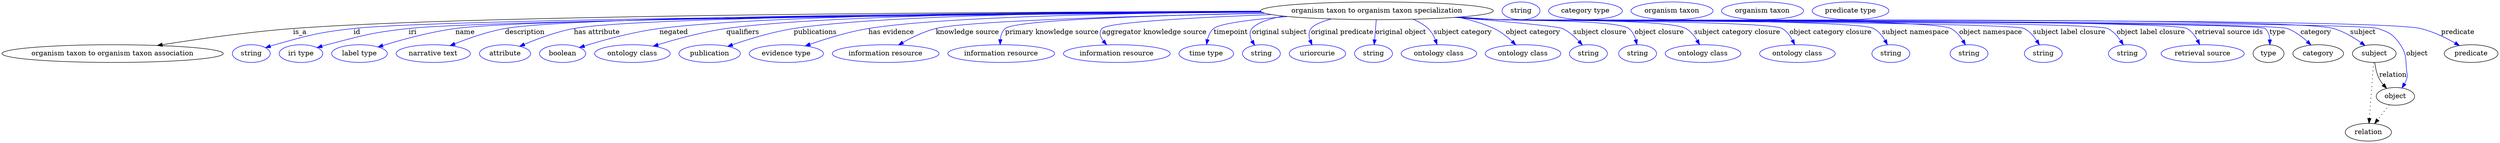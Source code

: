 digraph {
	graph [bb="0,0,5072.5,283"];
	node [label="\N"];
	"organism taxon to organism taxon specialization"	[height=0.5,
		label="organism taxon to organism taxon specialization",
		pos="2792.9,265",
		width=6.5716];
	"organism taxon to organism taxon association"	[height=0.5,
		pos="224.88,178",
		width=6.2467];
	"organism taxon to organism taxon specialization" -> "organism taxon to organism taxon association"	[label=is_a,
		lp="604.88,221.5",
		pos="e,315.93,194.53 2556.7,263.83 2069.3,262.88 966.64,257.55 590.88,229 500.95,222.17 399.37,207.75 326.08,196.15"];
	id	[color=blue,
		height=0.5,
		label=string,
		pos="505.88,178",
		width=1.0652];
	"organism taxon to organism taxon specialization" -> id	[color=blue,
		label=id,
		lp="720.88,221.5",
		pos="e,534.87,189.98 2558.5,262.52 2053.3,258.97 892.66,248.77 713.88,229 641.71,221.02 623.82,215.5 553.88,196 550.77,195.13 547.57,\
194.17 544.38,193.15",
		style=solid];
	iri	[color=blue,
		height=0.5,
		label="iri type",
		pos="606.88,178",
		width=1.2277];
	"organism taxon to organism taxon specialization" -> iri	[color=blue,
		label=iri,
		lp="833.88,221.5",
		pos="e,639.79,190.2 2558.9,262.18 2074.6,258.08 993.66,247.02 825.88,229 751.09,220.97 732.7,214.85 659.88,196 656.5,195.13 653.03,194.16 \
649.54,193.15",
		style=solid];
	name	[color=blue,
		height=0.5,
		label="label type",
		pos="725.88,178",
		width=1.5707];
	"organism taxon to organism taxon specialization" -> name	[color=blue,
		label=name,
		lp="940.88,221.5",
		pos="e,763.84,191.54 2558.2,262.65 2091.6,259.53 1078.7,250.36 920.88,229 869.74,222.08 812.73,206.51 773.63,194.57",
		style=solid];
	description	[color=blue,
		height=0.5,
		label="narrative text",
		pos="875.88,178",
		width=2.0943];
	"organism taxon to organism taxon specialization" -> description	[color=blue,
		label=description,
		lp="1061.4,221.5",
		pos="e,909.93,194.14 2556.8,263.43 2109.1,261.75 1167.8,255.11 1020.9,229 985.82,222.77 947.82,209.4 919.52,198.06",
		style=solid];
	"has attribute"	[color=blue,
		height=0.5,
		label=attribute,
		pos="1020.9,178",
		width=1.4443];
	"organism taxon to organism taxon specialization" -> "has attribute"	[color=blue,
		label="has attribute",
		lp="1206.9,221.5",
		pos="e,1050.5,192.82 2557.5,263.16 2138.2,261.04 1293.1,253.71 1159.9,229 1124.9,222.52 1087.1,208.39 1059.7,196.8",
		style=solid];
	negated	[color=blue,
		height=0.5,
		label=boolean,
		pos="1137.9,178",
		width=1.2999];
	"organism taxon to organism taxon specialization" -> negated	[color=blue,
		label=negated,
		lp="1362.9,221.5",
		pos="e,1172.1,190.46 2556.4,264.24 2205.3,263.58 1562.9,258.23 1333.9,229 1280.6,222.2 1221,205.66 1181.6,193.46",
		style=solid];
	qualifiers	[color=blue,
		height=0.5,
		label="ontology class",
		pos="1278.9,178",
		width=2.1304];
	"organism taxon to organism taxon specialization" -> qualifiers	[color=blue,
		label=qualifiers,
		lp="1503.4,221.5",
		pos="e,1321.2,193.07 2556.3,264.25 2233.7,263.47 1672.5,257.81 1469.9,229 1422.1,222.2 1369,207.74 1331,196.11",
		style=solid];
	publications	[color=blue,
		height=0.5,
		label=publication,
		pos="1435.9,178",
		width=1.7332];
	"organism taxon to organism taxon specialization" -> publications	[color=blue,
		label=publications,
		lp="1650.9,221.5",
		pos="e,1472.6,192.71 2556.5,264.14 2264,263.07 1783.1,256.9 1606.9,229 1563.8,222.18 1516.3,207.69 1482.3,196.06",
		style=solid];
	"has evidence"	[color=blue,
		height=0.5,
		label="evidence type",
		pos="1591.9,178",
		width=2.0943];
	"organism taxon to organism taxon specialization" -> "has evidence"	[color=blue,
		label="has evidence",
		lp="1805.4,221.5",
		pos="e,1630.4,193.61 2557.7,263.03 2300.9,260.74 1906.7,253.22 1758.9,229 1718,222.3 1673.1,208.48 1640.2,197.06",
		style=solid];
	"knowledge source"	[color=blue,
		height=0.5,
		label="information resource",
		pos="1793.9,178",
		width=3.015];
	"organism taxon to organism taxon specialization" -> "knowledge source"	[color=blue,
		label="knowledge source",
		lp="1960.4,221.5",
		pos="e,1820,195.59 2565.3,260.02 2320.9,254.96 1958.9,244.92 1895.9,229 1872.4,223.07 1847.9,211.31 1828.9,200.68",
		style=solid];
	"primary knowledge source"	[color=blue,
		height=0.5,
		label="information resource",
		pos="2028.9,178",
		width=3.015];
	"organism taxon to organism taxon specialization" -> "primary knowledge source"	[color=blue,
		label="primary knowledge source",
		lp="2131.9,221.5",
		pos="e,2026.6,196.41 2564.2,260.36 2348.9,255.87 2056.5,246.57 2036.9,229 2030.5,223.34 2027.9,214.82 2027,206.41",
		style=solid];
	"aggregator knowledge source"	[color=blue,
		height=0.5,
		label="information resource",
		pos="2263.9,178",
		width=3.015];
	"organism taxon to organism taxon specialization" -> "aggregator knowledge source"	[color=blue,
		label="aggregator knowledge source",
		lp="2340.4,221.5",
		pos="e,2243.1,195.97 2578.7,257.33 2426.1,251.5 2246,241.93 2233.9,229 2226.9,221.54 2230.1,212.18 2236.5,203.58",
		style=solid];
	timepoint	[color=blue,
		height=0.5,
		label="time type",
		pos="2445.9,178",
		width=1.5346];
	"organism taxon to organism taxon specialization" -> timepoint	[color=blue,
		label=timepoint,
		lp="2495.9,221.5",
		pos="e,2446.4,196.47 2611.5,253.37 2540.8,247.64 2473.6,239.54 2460.9,229 2454.1,223.41 2450.3,214.91 2448.2,206.49",
		style=solid];
	"original subject"	[color=blue,
		height=0.5,
		label=string,
		pos="2557.9,178",
		width=1.0652];
	"organism taxon to organism taxon specialization" -> "original subject"	[color=blue,
		label="original subject",
		lp="2594.9,221.5",
		pos="e,2544.1,194.92 2602.9,254.25 2573.4,248.91 2549.3,240.91 2538.9,229 2532.6,221.83 2534.4,212.39 2538.8,203.65",
		style=solid];
	"original predicate"	[color=blue,
		height=0.5,
		label=uriorcurie,
		pos="2671.9,178",
		width=1.5887];
	"organism taxon to organism taxon specialization" -> "original predicate"	[color=blue,
		label="original predicate",
		lp="2722.4,221.5",
		pos="e,2660.8,195.76 2700,248.38 2681,243.27 2664.9,236.85 2658.9,229 2653.6,222.16 2654.1,213.39 2656.9,205.11",
		style=solid];
	"original object"	[color=blue,
		height=0.5,
		label=string,
		pos="2785.9,178",
		width=1.0652];
	"organism taxon to organism taxon specialization" -> "original object"	[color=blue,
		label="original object",
		lp="2841.4,221.5",
		pos="e,2787.3,196.18 2791.5,246.8 2790.5,235.16 2789.2,219.55 2788.1,206.24",
		style=solid];
	"subject category"	[color=blue,
		height=0.5,
		label="ontology class",
		pos="2918.9,178",
		width=2.1304];
	"organism taxon to organism taxon specialization" -> "subject category"	[color=blue,
		label="subject category",
		lp="2967.4,221.5",
		pos="e,2915,196.4 2866.5,247.89 2877.6,243.13 2888.2,236.97 2896.9,229 2903.6,222.84 2908.4,214.24 2911.7,205.9",
		style=solid];
	"object category"	[color=blue,
		height=0.5,
		label="ontology class",
		pos="3089.9,178",
		width=2.1304];
	"organism taxon to organism taxon specialization" -> "object category"	[color=blue,
		label="object category",
		lp="3110.4,221.5",
		pos="e,3075.1,195.73 2957.6,252.02 2982.8,246.73 3008,239.32 3030.9,229 3044.5,222.83 3057.5,212.54 3067.8,202.9",
		style=solid];
	"subject closure"	[color=blue,
		height=0.5,
		label=string,
		pos="3222.9,178",
		width=1.0652];
	"organism taxon to organism taxon specialization" -> "subject closure"	[color=blue,
		label="subject closure",
		lp="3246.4,221.5",
		pos="e,3210.4,195.51 2951.4,251.63 3049.8,243.56 3159.5,233.69 3169.9,229 3182.8,223.16 3194.6,212.86 3203.7,203.11",
		style=solid];
	"object closure"	[color=blue,
		height=0.5,
		label=string,
		pos="3322.9,178",
		width=1.0652];
	"organism taxon to organism taxon specialization" -> "object closure"	[color=blue,
		label="object closure",
		lp="3366.9,221.5",
		pos="e,3321.4,196.19 2961.3,252.33 2987.3,250.54 3013.8,248.72 3038.9,247 3068.4,244.98 3281.2,246.84 3304.9,229 3312.2,223.49 3316.5,\
214.74 3319.1,206.09",
		style=solid];
	"subject category closure"	[color=blue,
		height=0.5,
		label="ontology class",
		pos="3455.9,178",
		width=2.1304];
	"organism taxon to organism taxon specialization" -> "subject category closure"	[color=blue,
		label="subject category closure",
		lp="3525.4,221.5",
		pos="e,3448.8,196.09 2957.9,252.09 2985,250.29 3012.7,248.52 3038.9,247 3081.3,244.54 3383.7,249.5 3420.9,229 3430.6,223.63 3438.3,214.25 \
3443.9,205.06",
		style=solid];
	"object category closure"	[color=blue,
		height=0.5,
		label="ontology class",
		pos="3647.9,178",
		width=2.1304];
	"organism taxon to organism taxon specialization" -> "object category closure"	[color=blue,
		label="object category closure",
		lp="3715.4,221.5",
		pos="e,3642.2,196.09 2955.3,251.9 2983.1,250.08 3011.8,248.36 3038.9,247 3071,245.39 3589.1,245.06 3616.9,229 3626.1,223.69 3632.9,214.46 \
3637.8,205.36",
		style=solid];
	"subject namespace"	[color=blue,
		height=0.5,
		label=string,
		pos="3837.9,178",
		width=1.0652];
	"organism taxon to organism taxon specialization" -> "subject namespace"	[color=blue,
		label="subject namespace",
		lp="3887.9,221.5",
		pos="e,3830.9,196.18 2954.3,251.8 2982.5,249.96 3011.5,248.27 3038.9,247 3081.3,245.04 3765.5,249.05 3802.9,229 3812.7,223.75 3820.3,\
214.39 3826,205.18",
		style=solid];
	"object namespace"	[color=blue,
		height=0.5,
		label=string,
		pos="3996.9,178",
		width=1.0652];
	"organism taxon to organism taxon specialization" -> "object namespace"	[color=blue,
		label="object namespace",
		lp="4040.9,221.5",
		pos="e,3989.5,195.73 2953.3,251.77 2981.8,249.92 3011.2,248.23 3038.9,247 3090,244.74 3914.4,252.48 3959.9,229 3970.2,223.67 3978.4,213.98 \
3984.4,204.55",
		style=solid];
	"subject label closure"	[color=blue,
		height=0.5,
		label=string,
		pos="4147.9,178",
		width=1.0652];
	"organism taxon to organism taxon specialization" -> "subject label closure"	[color=blue,
		label="subject label closure",
		lp="4200.9,221.5",
		pos="e,4139.9,195.76 2952.9,251.72 2981.5,249.88 3011.1,248.19 3038.9,247 3068.6,245.72 4082.3,242.27 4108.9,229 4119.6,223.66 4128.2,\
213.84 4134.6,204.3",
		style=solid];
	"object label closure"	[color=blue,
		height=0.5,
		label=string,
		pos="4318.9,178",
		width=1.0652];
	"organism taxon to organism taxon specialization" -> "object label closure"	[color=blue,
		label="object label closure",
		lp="4366.4,221.5",
		pos="e,4310.6,195.79 2952.6,251.69 2981.3,249.84 3011,248.17 3038.9,247 3073.3,245.56 4247.9,244.15 4278.9,229 4289.7,223.69 4298.6,213.87 \
4305.2,204.33",
		style=solid];
	"retrieval source ids"	[color=blue,
		height=0.5,
		label="retrieval source",
		pos="4471.9,178",
		width=2.347];
	"organism taxon to organism taxon specialization" -> "retrieval source ids"	[color=blue,
		label="retrieval source ids",
		lp="4525.4,221.5",
		pos="e,4465.9,196.18 2952.3,251.67 2981.1,249.82 3010.9,248.15 3038.9,247 3077.8,245.41 4405.9,247.9 4439.9,229 4449.3,223.74 4456.4,\
214.39 4461.5,205.18",
		style=solid];
	type	[height=0.5,
		pos="4605.9,178",
		width=0.86659];
	"organism taxon to organism taxon specialization" -> type	[color=blue,
		label=type,
		lp="4623.9,221.5",
		pos="e,4608.6,195.98 2951.9,251.67 2980.8,249.81 3010.8,248.13 3038.9,247 3060.5,246.13 4582.6,243.31 4598.9,229 4605.3,223.32 4607.9,\
214.65 4608.5,206.11",
		style=solid];
	category	[height=0.5,
		pos="4706.9,178",
		width=1.4263];
	"organism taxon to organism taxon specialization" -> category	[color=blue,
		label=category,
		lp="4702.4,221.5",
		pos="e,4692.1,195.48 2951.9,251.66 2980.8,249.8 3010.8,248.13 3038.9,247 3083.4,245.21 4601.9,243.91 4643.9,229 4659.1,223.59 4673.5,\
212.83 4684.6,202.68",
		style=solid];
	subject	[height=0.5,
		pos="4820.9,178",
		width=1.2277];
	"organism taxon to organism taxon specialization" -> subject	[color=blue,
		label=subject,
		lp="4797.9,221.5",
		pos="e,4802.1,194.32 2951.9,251.64 2980.8,249.79 3010.8,248.12 3038.9,247 3133.2,243.24 4647.1,254.76 4737.9,229 4758,223.28 4778.2,211.29 \
4793.6,200.49",
		style=solid];
	object	[height=0.5,
		pos="4863.9,91",
		width=1.0832];
	"organism taxon to organism taxon specialization" -> object	[color=blue,
		label=object,
		lp="4907.9,178",
		pos="e,4877.3,108.09 2951.9,251.63 2980.8,249.77 3010.8,248.11 3038.9,247 3088.5,245.04 4780.6,244.45 4827.9,229 4851.8,221.18 4859.8,\
216.87 4873.9,196 4887.7,175.52 4884,166.51 4886.9,142 4887.7,135.38 4888.8,133.39 4886.9,127 4885.8,123.55 4884.4,120.13 4882.6,\
116.85",
		style=solid];
	predicate	[height=0.5,
		pos="5017.9,178",
		width=1.5165];
	"organism taxon to organism taxon specialization" -> predicate	[color=blue,
		label=predicate,
		lp="4990.9,221.5",
		pos="e,4994.1,194.35 2951.6,251.64 2980.6,249.78 3010.6,248.11 3038.9,247 3143,242.91 4813.4,252.84 4914.9,229 4939.8,223.15 4965.7,210.56 \
4985.2,199.47",
		style=solid];
	association_type	[color=blue,
		height=0.5,
		label=string,
		pos="3085.9,265",
		width=1.0652];
	association_category	[color=blue,
		height=0.5,
		label="category type",
		pos="3216.9,265",
		width=2.0762];
	subject -> object	[label=relation,
		lp="4858.9,134.5",
		pos="e,4846,107.23 4822,159.55 4823.2,149.57 4825.7,137.07 4830.9,127 4833.1,122.68 4836,118.52 4839.2,114.66"];
	relation	[height=0.5,
		pos="4808.9,18",
		width=1.2999];
	subject -> relation	[pos="e,4810.2,36.188 4819.6,159.79 4817.5,132.48 4813.4,78.994 4811,46.38",
		style=dotted];
	"organism taxon to organism taxon specialization_subject"	[color=blue,
		height=0.5,
		label="organism taxon",
		pos="3392.9,265",
		width=2.3109];
	object -> relation	[pos="e,4821.7,35.54 4851.4,73.889 4844.5,64.939 4835.7,53.617 4827.9,43.584",
		style=dotted];
	"organism taxon to organism taxon specialization_object"	[color=blue,
		height=0.5,
		label="organism taxon",
		pos="3576.9,265",
		width=2.3109];
	"organism taxon to organism taxon specialization_predicate"	[color=blue,
		height=0.5,
		label="predicate type",
		pos="3755.9,265",
		width=2.1665];
}
